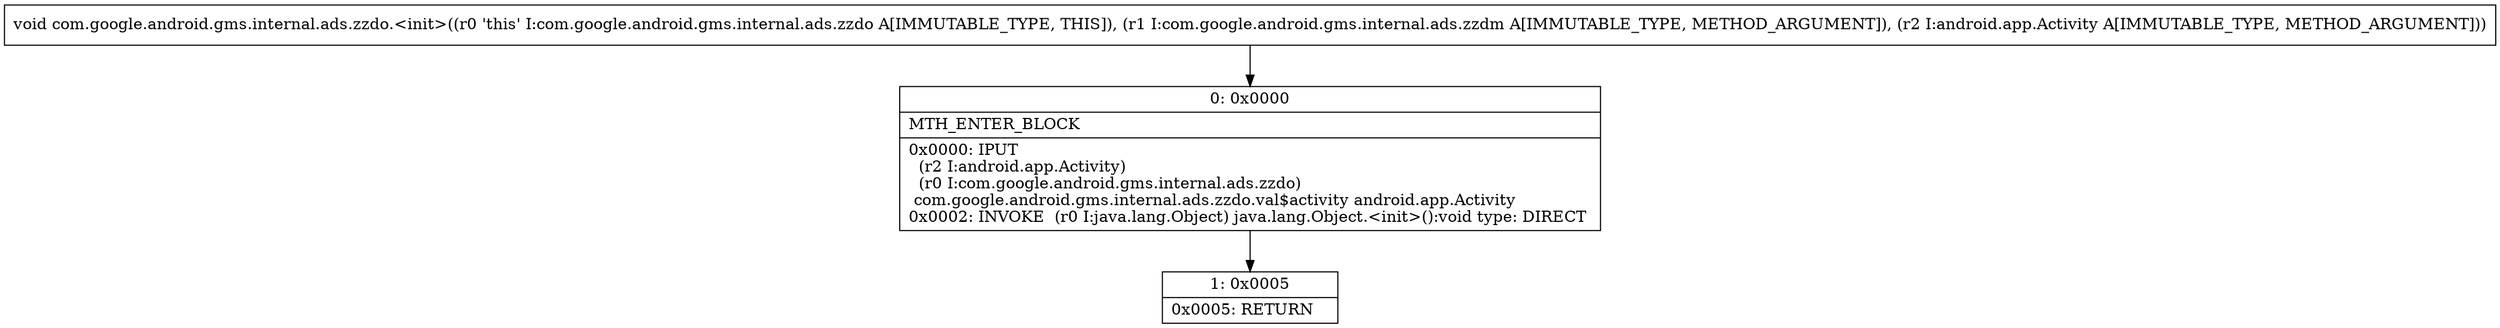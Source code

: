 digraph "CFG forcom.google.android.gms.internal.ads.zzdo.\<init\>(Lcom\/google\/android\/gms\/internal\/ads\/zzdm;Landroid\/app\/Activity;)V" {
Node_0 [shape=record,label="{0\:\ 0x0000|MTH_ENTER_BLOCK\l|0x0000: IPUT  \l  (r2 I:android.app.Activity)\l  (r0 I:com.google.android.gms.internal.ads.zzdo)\l com.google.android.gms.internal.ads.zzdo.val$activity android.app.Activity \l0x0002: INVOKE  (r0 I:java.lang.Object) java.lang.Object.\<init\>():void type: DIRECT \l}"];
Node_1 [shape=record,label="{1\:\ 0x0005|0x0005: RETURN   \l}"];
MethodNode[shape=record,label="{void com.google.android.gms.internal.ads.zzdo.\<init\>((r0 'this' I:com.google.android.gms.internal.ads.zzdo A[IMMUTABLE_TYPE, THIS]), (r1 I:com.google.android.gms.internal.ads.zzdm A[IMMUTABLE_TYPE, METHOD_ARGUMENT]), (r2 I:android.app.Activity A[IMMUTABLE_TYPE, METHOD_ARGUMENT])) }"];
MethodNode -> Node_0;
Node_0 -> Node_1;
}

